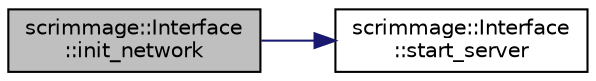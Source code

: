 digraph "scrimmage::Interface::init_network"
{
 // LATEX_PDF_SIZE
  edge [fontname="Helvetica",fontsize="10",labelfontname="Helvetica",labelfontsize="10"];
  node [fontname="Helvetica",fontsize="10",shape=record];
  rankdir="LR";
  Node1 [label="scrimmage::Interface\l::init_network",height=0.2,width=0.4,color="black", fillcolor="grey75", style="filled", fontcolor="black",tooltip=" "];
  Node1 -> Node2 [color="midnightblue",fontsize="10",style="solid",fontname="Helvetica"];
  Node2 [label="scrimmage::Interface\l::start_server",height=0.2,width=0.4,color="black", fillcolor="white", style="filled",URL="$classscrimmage_1_1Interface.html#a0d53a1d499d88305e8da6e2ce4bf70f9",tooltip=" "];
}
